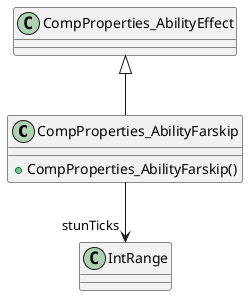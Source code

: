 @startuml
class CompProperties_AbilityFarskip {
    + CompProperties_AbilityFarskip()
}
CompProperties_AbilityEffect <|-- CompProperties_AbilityFarskip
CompProperties_AbilityFarskip --> "stunTicks" IntRange
@enduml
